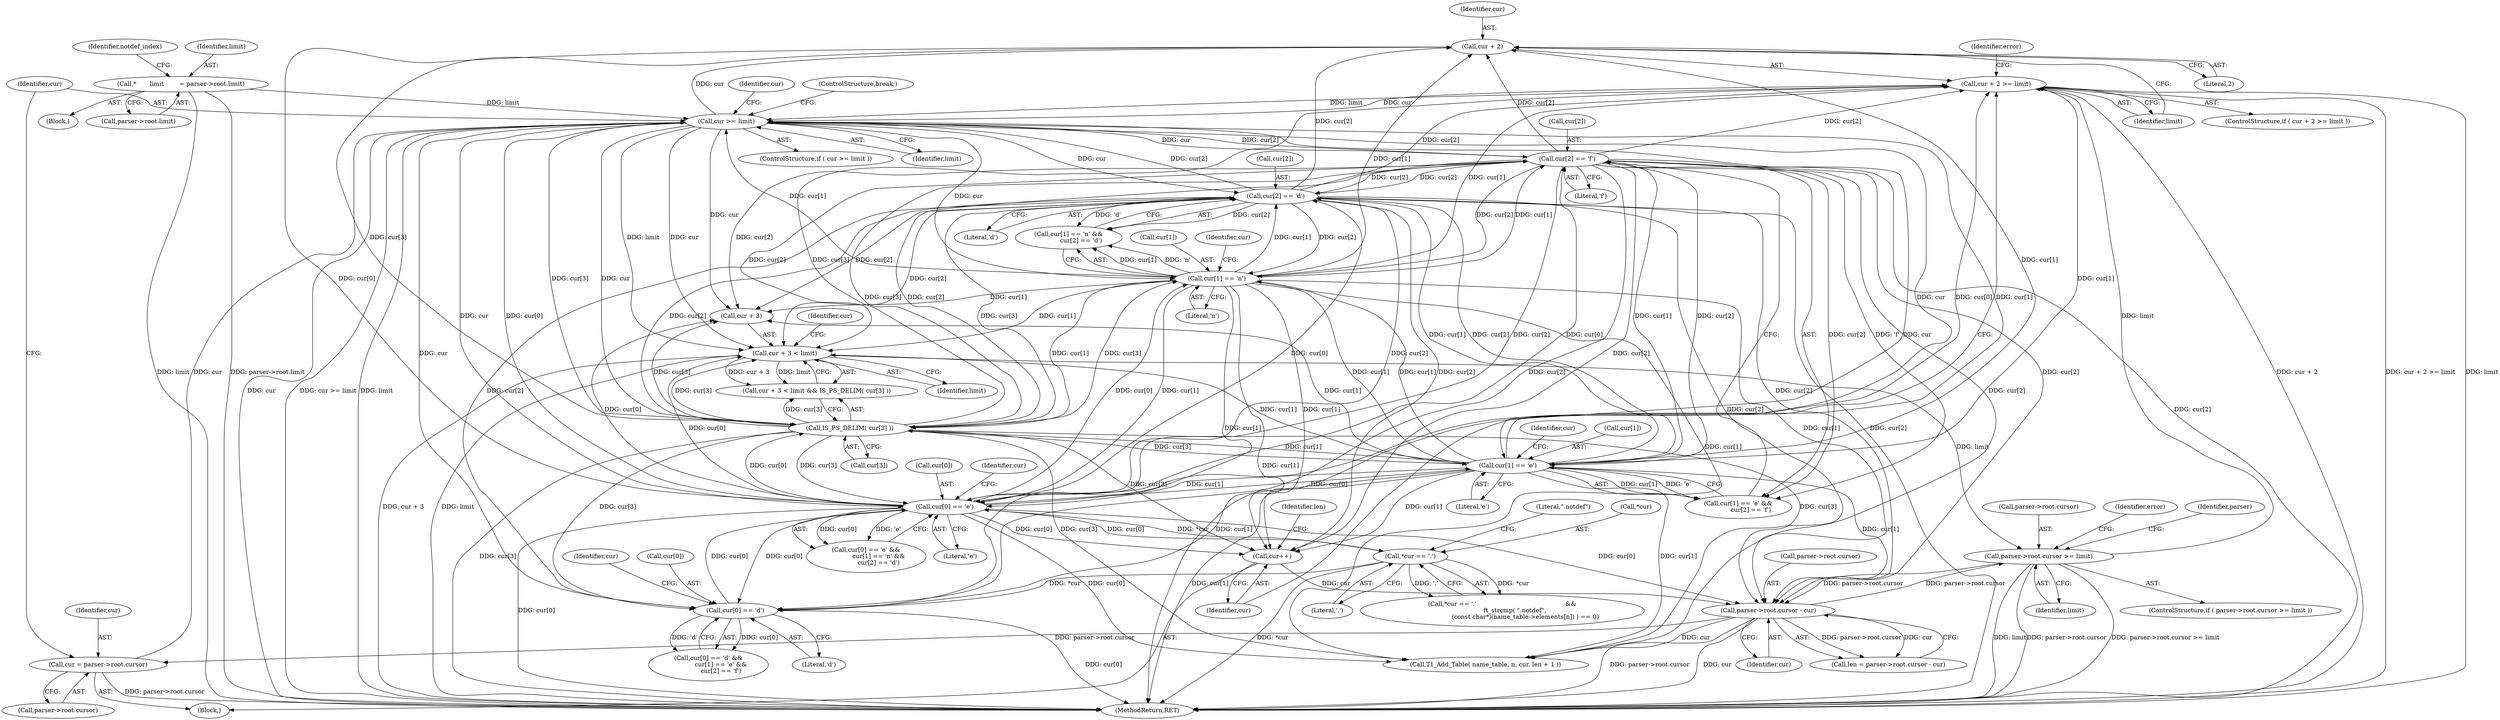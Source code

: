 digraph "0_savannah_73be9f9ab67842cfbec36ee99e8d2301434c84ca@pointer" {
"1000365" [label="(Call,cur + 2)"];
"1000312" [label="(Call,cur[2] == 'f')"];
"1000334" [label="(Call,cur[2] == 'd')"];
"1000283" [label="(Call,cur >= limit)"];
"1000329" [label="(Call,cur[1] == 'n')"];
"1000307" [label="(Call,cur[1] == 'e')"];
"1000294" [label="(Call,IS_PS_DELIM( cur[3] ))"];
"1000323" [label="(Call,cur[0] == 'e')"];
"1000424" [label="(Call,*cur == '.')"];
"1000301" [label="(Call,cur[0] == 'd')"];
"1000275" [label="(Call,cur = parser->root.cursor)"];
"1000379" [label="(Call,parser->root.cursor - cur)"];
"1000343" [label="(Call,parser->root.cursor >= limit)"];
"1000289" [label="(Call,cur + 3 < limit)"];
"1000375" [label="(Call,cur++)"];
"1000181" [label="(Call,*       limit        = parser->root.limit)"];
"1000364" [label="(Call,cur + 2 >= limit)"];
"1000293" [label="(Identifier,limit)"];
"1000322" [label="(Call,cur[0] == 'e' &&\n             cur[1] == 'n' &&\n             cur[2] == 'd')"];
"1000368" [label="(Identifier,limit)"];
"1000294" [label="(Call,IS_PS_DELIM( cur[3] ))"];
"1000532" [label="(MethodReturn,RET)"];
"1000335" [label="(Call,cur[2])"];
"1000306" [label="(Call,cur[1] == 'e' &&\n             cur[2] == 'f')"];
"1000291" [label="(Identifier,cur)"];
"1000309" [label="(Identifier,cur)"];
"1000181" [label="(Call,*       limit        = parser->root.limit)"];
"1000329" [label="(Call,cur[1] == 'n')"];
"1000192" [label="(Identifier,notdef_index)"];
"1000305" [label="(Literal,'d')"];
"1000330" [label="(Call,cur[1])"];
"1000324" [label="(Call,cur[0])"];
"1000301" [label="(Call,cur[0] == 'd')"];
"1000343" [label="(Call,parser->root.cursor >= limit)"];
"1000377" [label="(Call,len = parser->root.cursor - cur)"];
"1000276" [label="(Identifier,cur)"];
"1000430" [label="(Literal,\".notdef\")"];
"1000289" [label="(Call,cur + 3 < limit)"];
"1000403" [label="(Call,T1_Add_Table( name_table, n, cur, len + 1 ))"];
"1000270" [label="(Block,)"];
"1000380" [label="(Call,parser->root.cursor)"];
"1000367" [label="(Literal,2)"];
"1000290" [label="(Call,cur + 3)"];
"1000375" [label="(Call,cur++)"];
"1000282" [label="(ControlStructure,if ( cur >= limit ))"];
"1000285" [label="(Identifier,limit)"];
"1000424" [label="(Call,*cur == '.')"];
"1000385" [label="(Identifier,cur)"];
"1000288" [label="(Call,cur + 3 < limit && IS_PS_DELIM( cur[3] ))"];
"1000342" [label="(ControlStructure,if ( parser->root.cursor >= limit ))"];
"1000349" [label="(Identifier,limit)"];
"1000183" [label="(Call,parser->root.limit)"];
"1000379" [label="(Call,parser->root.cursor - cur)"];
"1000182" [label="(Identifier,limit)"];
"1000371" [label="(Identifier,error)"];
"1000331" [label="(Identifier,cur)"];
"1000313" [label="(Call,cur[2])"];
"1000277" [label="(Call,parser->root.cursor)"];
"1000363" [label="(ControlStructure,if ( cur + 2 >= limit ))"];
"1000311" [label="(Literal,'e')"];
"1000336" [label="(Identifier,cur)"];
"1000334" [label="(Call,cur[2] == 'd')"];
"1000283" [label="(Call,cur >= limit)"];
"1000323" [label="(Call,cur[0] == 'e')"];
"1000338" [label="(Literal,'d')"];
"1000275" [label="(Call,cur = parser->root.cursor)"];
"1000376" [label="(Identifier,cur)"];
"1000333" [label="(Literal,'n')"];
"1000314" [label="(Identifier,cur)"];
"1000344" [label="(Call,parser->root.cursor)"];
"1000296" [label="(Identifier,cur)"];
"1000295" [label="(Call,cur[3])"];
"1000316" [label="(Literal,'f')"];
"1000427" [label="(Literal,'.')"];
"1000425" [label="(Call,*cur)"];
"1000352" [label="(Identifier,error)"];
"1000378" [label="(Identifier,len)"];
"1000423" [label="(Call,*cur == '.'                                              &&\n             ft_strcmp( \".notdef\",\n                        (const char*)(name_table->elements[n]) ) == 0)"];
"1000133" [label="(Block,)"];
"1000327" [label="(Literal,'e')"];
"1000302" [label="(Call,cur[0])"];
"1000365" [label="(Call,cur + 2)"];
"1000307" [label="(Call,cur[1] == 'e')"];
"1000286" [label="(ControlStructure,break;)"];
"1000328" [label="(Call,cur[1] == 'n' &&\n             cur[2] == 'd')"];
"1000366" [label="(Identifier,cur)"];
"1000308" [label="(Call,cur[1])"];
"1000312" [label="(Call,cur[2] == 'f')"];
"1000284" [label="(Identifier,cur)"];
"1000364" [label="(Call,cur + 2 >= limit)"];
"1000300" [label="(Call,cur[0] == 'd' &&\n             cur[1] == 'e' &&\n             cur[2] == 'f')"];
"1000359" [label="(Identifier,parser)"];
"1000365" -> "1000364"  [label="AST: "];
"1000365" -> "1000367"  [label="CFG: "];
"1000366" -> "1000365"  [label="AST: "];
"1000367" -> "1000365"  [label="AST: "];
"1000368" -> "1000365"  [label="CFG: "];
"1000312" -> "1000365"  [label="DDG: cur[2]"];
"1000329" -> "1000365"  [label="DDG: cur[1]"];
"1000307" -> "1000365"  [label="DDG: cur[1]"];
"1000334" -> "1000365"  [label="DDG: cur[2]"];
"1000294" -> "1000365"  [label="DDG: cur[3]"];
"1000323" -> "1000365"  [label="DDG: cur[0]"];
"1000283" -> "1000365"  [label="DDG: cur"];
"1000312" -> "1000306"  [label="AST: "];
"1000312" -> "1000316"  [label="CFG: "];
"1000313" -> "1000312"  [label="AST: "];
"1000316" -> "1000312"  [label="AST: "];
"1000306" -> "1000312"  [label="CFG: "];
"1000312" -> "1000532"  [label="DDG: cur[2]"];
"1000312" -> "1000283"  [label="DDG: cur[2]"];
"1000312" -> "1000289"  [label="DDG: cur[2]"];
"1000312" -> "1000290"  [label="DDG: cur[2]"];
"1000312" -> "1000294"  [label="DDG: cur[2]"];
"1000312" -> "1000301"  [label="DDG: cur[2]"];
"1000312" -> "1000307"  [label="DDG: cur[2]"];
"1000312" -> "1000306"  [label="DDG: cur[2]"];
"1000312" -> "1000306"  [label="DDG: 'f'"];
"1000334" -> "1000312"  [label="DDG: cur[2]"];
"1000283" -> "1000312"  [label="DDG: cur"];
"1000329" -> "1000312"  [label="DDG: cur[1]"];
"1000307" -> "1000312"  [label="DDG: cur[1]"];
"1000294" -> "1000312"  [label="DDG: cur[3]"];
"1000323" -> "1000312"  [label="DDG: cur[0]"];
"1000312" -> "1000323"  [label="DDG: cur[2]"];
"1000312" -> "1000329"  [label="DDG: cur[2]"];
"1000312" -> "1000334"  [label="DDG: cur[2]"];
"1000312" -> "1000364"  [label="DDG: cur[2]"];
"1000312" -> "1000375"  [label="DDG: cur[2]"];
"1000312" -> "1000379"  [label="DDG: cur[2]"];
"1000312" -> "1000403"  [label="DDG: cur[2]"];
"1000334" -> "1000328"  [label="AST: "];
"1000334" -> "1000338"  [label="CFG: "];
"1000335" -> "1000334"  [label="AST: "];
"1000338" -> "1000334"  [label="AST: "];
"1000328" -> "1000334"  [label="CFG: "];
"1000334" -> "1000532"  [label="DDG: cur[2]"];
"1000334" -> "1000283"  [label="DDG: cur[2]"];
"1000334" -> "1000289"  [label="DDG: cur[2]"];
"1000334" -> "1000290"  [label="DDG: cur[2]"];
"1000334" -> "1000294"  [label="DDG: cur[2]"];
"1000334" -> "1000301"  [label="DDG: cur[2]"];
"1000334" -> "1000307"  [label="DDG: cur[2]"];
"1000334" -> "1000323"  [label="DDG: cur[2]"];
"1000334" -> "1000329"  [label="DDG: cur[2]"];
"1000334" -> "1000328"  [label="DDG: cur[2]"];
"1000334" -> "1000328"  [label="DDG: 'd'"];
"1000283" -> "1000334"  [label="DDG: cur"];
"1000329" -> "1000334"  [label="DDG: cur[1]"];
"1000307" -> "1000334"  [label="DDG: cur[1]"];
"1000294" -> "1000334"  [label="DDG: cur[3]"];
"1000323" -> "1000334"  [label="DDG: cur[0]"];
"1000334" -> "1000364"  [label="DDG: cur[2]"];
"1000334" -> "1000375"  [label="DDG: cur[2]"];
"1000334" -> "1000379"  [label="DDG: cur[2]"];
"1000334" -> "1000403"  [label="DDG: cur[2]"];
"1000283" -> "1000282"  [label="AST: "];
"1000283" -> "1000285"  [label="CFG: "];
"1000284" -> "1000283"  [label="AST: "];
"1000285" -> "1000283"  [label="AST: "];
"1000286" -> "1000283"  [label="CFG: "];
"1000291" -> "1000283"  [label="CFG: "];
"1000283" -> "1000532"  [label="DDG: limit"];
"1000283" -> "1000532"  [label="DDG: cur"];
"1000283" -> "1000532"  [label="DDG: cur >= limit"];
"1000329" -> "1000283"  [label="DDG: cur[1]"];
"1000275" -> "1000283"  [label="DDG: cur"];
"1000307" -> "1000283"  [label="DDG: cur[1]"];
"1000294" -> "1000283"  [label="DDG: cur[3]"];
"1000323" -> "1000283"  [label="DDG: cur[0]"];
"1000181" -> "1000283"  [label="DDG: limit"];
"1000364" -> "1000283"  [label="DDG: limit"];
"1000283" -> "1000289"  [label="DDG: cur"];
"1000283" -> "1000289"  [label="DDG: limit"];
"1000283" -> "1000290"  [label="DDG: cur"];
"1000283" -> "1000294"  [label="DDG: cur"];
"1000283" -> "1000301"  [label="DDG: cur"];
"1000283" -> "1000307"  [label="DDG: cur"];
"1000283" -> "1000323"  [label="DDG: cur"];
"1000283" -> "1000329"  [label="DDG: cur"];
"1000283" -> "1000364"  [label="DDG: cur"];
"1000283" -> "1000375"  [label="DDG: cur"];
"1000329" -> "1000328"  [label="AST: "];
"1000329" -> "1000333"  [label="CFG: "];
"1000330" -> "1000329"  [label="AST: "];
"1000333" -> "1000329"  [label="AST: "];
"1000336" -> "1000329"  [label="CFG: "];
"1000328" -> "1000329"  [label="CFG: "];
"1000329" -> "1000532"  [label="DDG: cur[1]"];
"1000329" -> "1000289"  [label="DDG: cur[1]"];
"1000329" -> "1000290"  [label="DDG: cur[1]"];
"1000329" -> "1000294"  [label="DDG: cur[1]"];
"1000329" -> "1000301"  [label="DDG: cur[1]"];
"1000329" -> "1000307"  [label="DDG: cur[1]"];
"1000329" -> "1000323"  [label="DDG: cur[1]"];
"1000329" -> "1000328"  [label="DDG: cur[1]"];
"1000329" -> "1000328"  [label="DDG: 'n'"];
"1000307" -> "1000329"  [label="DDG: cur[1]"];
"1000294" -> "1000329"  [label="DDG: cur[3]"];
"1000323" -> "1000329"  [label="DDG: cur[0]"];
"1000329" -> "1000364"  [label="DDG: cur[1]"];
"1000329" -> "1000375"  [label="DDG: cur[1]"];
"1000329" -> "1000379"  [label="DDG: cur[1]"];
"1000329" -> "1000403"  [label="DDG: cur[1]"];
"1000307" -> "1000306"  [label="AST: "];
"1000307" -> "1000311"  [label="CFG: "];
"1000308" -> "1000307"  [label="AST: "];
"1000311" -> "1000307"  [label="AST: "];
"1000314" -> "1000307"  [label="CFG: "];
"1000306" -> "1000307"  [label="CFG: "];
"1000307" -> "1000532"  [label="DDG: cur[1]"];
"1000307" -> "1000289"  [label="DDG: cur[1]"];
"1000307" -> "1000290"  [label="DDG: cur[1]"];
"1000307" -> "1000294"  [label="DDG: cur[1]"];
"1000307" -> "1000301"  [label="DDG: cur[1]"];
"1000307" -> "1000306"  [label="DDG: cur[1]"];
"1000307" -> "1000306"  [label="DDG: 'e'"];
"1000294" -> "1000307"  [label="DDG: cur[3]"];
"1000323" -> "1000307"  [label="DDG: cur[0]"];
"1000307" -> "1000323"  [label="DDG: cur[1]"];
"1000307" -> "1000364"  [label="DDG: cur[1]"];
"1000307" -> "1000375"  [label="DDG: cur[1]"];
"1000307" -> "1000379"  [label="DDG: cur[1]"];
"1000307" -> "1000403"  [label="DDG: cur[1]"];
"1000294" -> "1000288"  [label="AST: "];
"1000294" -> "1000295"  [label="CFG: "];
"1000295" -> "1000294"  [label="AST: "];
"1000288" -> "1000294"  [label="CFG: "];
"1000294" -> "1000532"  [label="DDG: cur[3]"];
"1000294" -> "1000289"  [label="DDG: cur[3]"];
"1000294" -> "1000290"  [label="DDG: cur[3]"];
"1000294" -> "1000288"  [label="DDG: cur[3]"];
"1000323" -> "1000294"  [label="DDG: cur[0]"];
"1000294" -> "1000301"  [label="DDG: cur[3]"];
"1000294" -> "1000323"  [label="DDG: cur[3]"];
"1000294" -> "1000364"  [label="DDG: cur[3]"];
"1000294" -> "1000375"  [label="DDG: cur[3]"];
"1000294" -> "1000379"  [label="DDG: cur[3]"];
"1000294" -> "1000403"  [label="DDG: cur[3]"];
"1000323" -> "1000322"  [label="AST: "];
"1000323" -> "1000327"  [label="CFG: "];
"1000324" -> "1000323"  [label="AST: "];
"1000327" -> "1000323"  [label="AST: "];
"1000331" -> "1000323"  [label="CFG: "];
"1000322" -> "1000323"  [label="CFG: "];
"1000323" -> "1000532"  [label="DDG: cur[0]"];
"1000323" -> "1000289"  [label="DDG: cur[0]"];
"1000323" -> "1000290"  [label="DDG: cur[0]"];
"1000323" -> "1000301"  [label="DDG: cur[0]"];
"1000323" -> "1000322"  [label="DDG: cur[0]"];
"1000323" -> "1000322"  [label="DDG: 'e'"];
"1000424" -> "1000323"  [label="DDG: *cur"];
"1000301" -> "1000323"  [label="DDG: cur[0]"];
"1000323" -> "1000364"  [label="DDG: cur[0]"];
"1000323" -> "1000375"  [label="DDG: cur[0]"];
"1000323" -> "1000379"  [label="DDG: cur[0]"];
"1000323" -> "1000403"  [label="DDG: cur[0]"];
"1000323" -> "1000424"  [label="DDG: cur[0]"];
"1000424" -> "1000423"  [label="AST: "];
"1000424" -> "1000427"  [label="CFG: "];
"1000425" -> "1000424"  [label="AST: "];
"1000427" -> "1000424"  [label="AST: "];
"1000430" -> "1000424"  [label="CFG: "];
"1000423" -> "1000424"  [label="CFG: "];
"1000424" -> "1000532"  [label="DDG: *cur"];
"1000424" -> "1000301"  [label="DDG: *cur"];
"1000424" -> "1000423"  [label="DDG: *cur"];
"1000424" -> "1000423"  [label="DDG: '.'"];
"1000301" -> "1000300"  [label="AST: "];
"1000301" -> "1000305"  [label="CFG: "];
"1000302" -> "1000301"  [label="AST: "];
"1000305" -> "1000301"  [label="AST: "];
"1000309" -> "1000301"  [label="CFG: "];
"1000300" -> "1000301"  [label="CFG: "];
"1000301" -> "1000532"  [label="DDG: cur[0]"];
"1000301" -> "1000300"  [label="DDG: cur[0]"];
"1000301" -> "1000300"  [label="DDG: 'd'"];
"1000275" -> "1000270"  [label="AST: "];
"1000275" -> "1000277"  [label="CFG: "];
"1000276" -> "1000275"  [label="AST: "];
"1000277" -> "1000275"  [label="AST: "];
"1000284" -> "1000275"  [label="CFG: "];
"1000275" -> "1000532"  [label="DDG: parser->root.cursor"];
"1000379" -> "1000275"  [label="DDG: parser->root.cursor"];
"1000379" -> "1000377"  [label="AST: "];
"1000379" -> "1000385"  [label="CFG: "];
"1000380" -> "1000379"  [label="AST: "];
"1000385" -> "1000379"  [label="AST: "];
"1000377" -> "1000379"  [label="CFG: "];
"1000379" -> "1000532"  [label="DDG: parser->root.cursor"];
"1000379" -> "1000532"  [label="DDG: cur"];
"1000379" -> "1000343"  [label="DDG: parser->root.cursor"];
"1000379" -> "1000377"  [label="DDG: parser->root.cursor"];
"1000379" -> "1000377"  [label="DDG: cur"];
"1000343" -> "1000379"  [label="DDG: parser->root.cursor"];
"1000375" -> "1000379"  [label="DDG: cur"];
"1000379" -> "1000403"  [label="DDG: cur"];
"1000343" -> "1000342"  [label="AST: "];
"1000343" -> "1000349"  [label="CFG: "];
"1000344" -> "1000343"  [label="AST: "];
"1000349" -> "1000343"  [label="AST: "];
"1000352" -> "1000343"  [label="CFG: "];
"1000359" -> "1000343"  [label="CFG: "];
"1000343" -> "1000532"  [label="DDG: limit"];
"1000343" -> "1000532"  [label="DDG: parser->root.cursor"];
"1000343" -> "1000532"  [label="DDG: parser->root.cursor >= limit"];
"1000289" -> "1000343"  [label="DDG: limit"];
"1000343" -> "1000364"  [label="DDG: limit"];
"1000289" -> "1000288"  [label="AST: "];
"1000289" -> "1000293"  [label="CFG: "];
"1000290" -> "1000289"  [label="AST: "];
"1000293" -> "1000289"  [label="AST: "];
"1000296" -> "1000289"  [label="CFG: "];
"1000288" -> "1000289"  [label="CFG: "];
"1000289" -> "1000532"  [label="DDG: cur + 3"];
"1000289" -> "1000532"  [label="DDG: limit"];
"1000289" -> "1000288"  [label="DDG: cur + 3"];
"1000289" -> "1000288"  [label="DDG: limit"];
"1000375" -> "1000270"  [label="AST: "];
"1000375" -> "1000376"  [label="CFG: "];
"1000376" -> "1000375"  [label="AST: "];
"1000378" -> "1000375"  [label="CFG: "];
"1000181" -> "1000133"  [label="AST: "];
"1000181" -> "1000183"  [label="CFG: "];
"1000182" -> "1000181"  [label="AST: "];
"1000183" -> "1000181"  [label="AST: "];
"1000192" -> "1000181"  [label="CFG: "];
"1000181" -> "1000532"  [label="DDG: limit"];
"1000181" -> "1000532"  [label="DDG: parser->root.limit"];
"1000364" -> "1000363"  [label="AST: "];
"1000364" -> "1000368"  [label="CFG: "];
"1000368" -> "1000364"  [label="AST: "];
"1000371" -> "1000364"  [label="CFG: "];
"1000376" -> "1000364"  [label="CFG: "];
"1000364" -> "1000532"  [label="DDG: cur + 2"];
"1000364" -> "1000532"  [label="DDG: cur + 2 >= limit"];
"1000364" -> "1000532"  [label="DDG: limit"];
}
